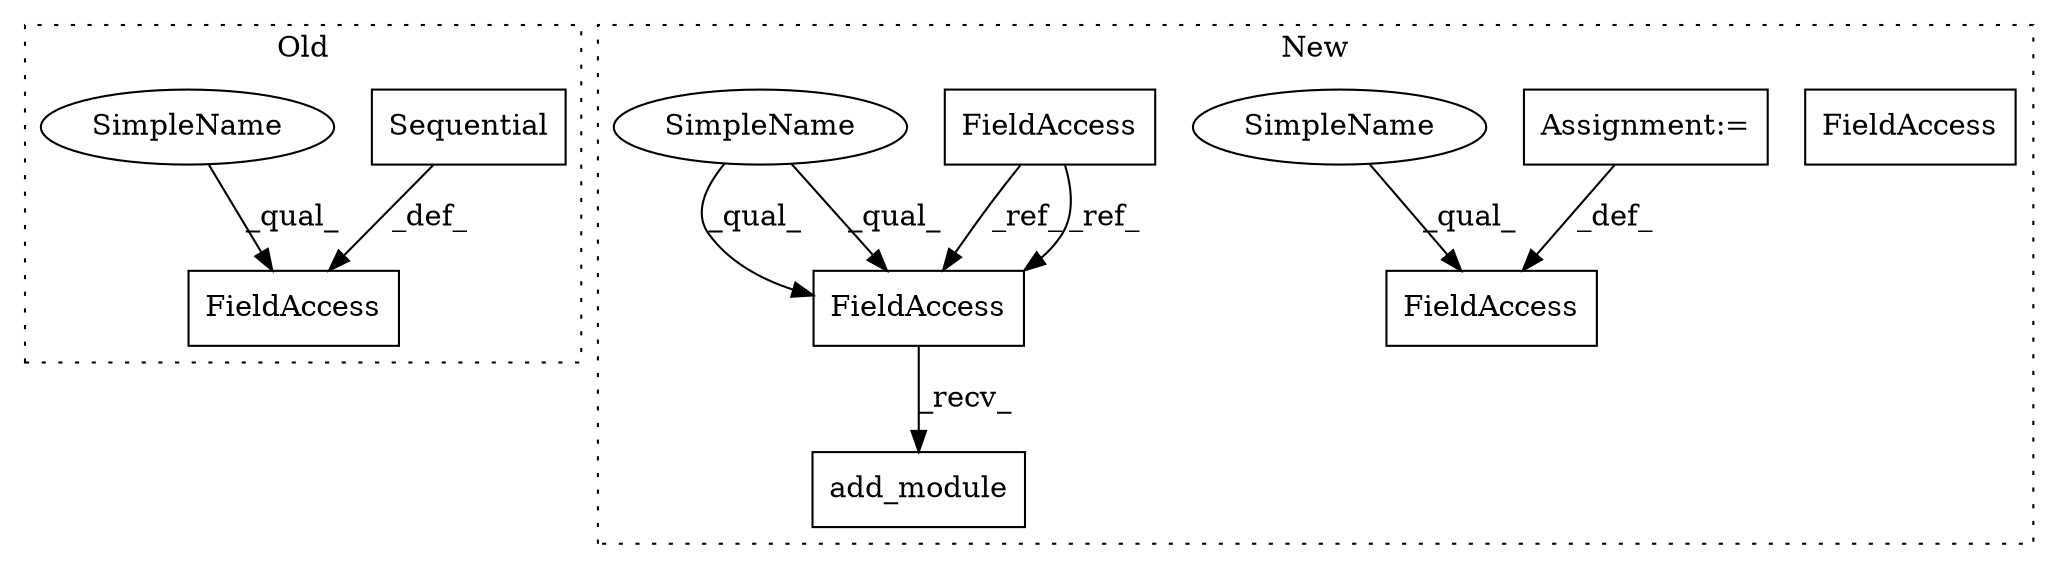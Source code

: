 digraph G {
subgraph cluster0 {
1 [label="Sequential" a="32" s="4201" l="12" shape="box"];
5 [label="FieldAccess" a="22" s="4180" l="11" shape="box"];
8 [label="SimpleName" a="42" s="4180" l="4" shape="ellipse"];
label = "Old";
style="dotted";
}
subgraph cluster1 {
2 [label="add_module" a="32" s="3842,3914" l="11,1" shape="box"];
3 [label="FieldAccess" a="22" s="3828" l="13" shape="box"];
4 [label="FieldAccess" a="22" s="3126" l="13" shape="box"];
6 [label="FieldAccess" a="22" s="3066" l="12" shape="box"];
7 [label="Assignment:=" a="7" s="3078" l="1" shape="box"];
9 [label="FieldAccess" a="22" s="3828" l="13" shape="box"];
10 [label="SimpleName" a="42" s="3066" l="4" shape="ellipse"];
11 [label="SimpleName" a="42" s="3828" l="4" shape="ellipse"];
label = "New";
style="dotted";
}
1 -> 5 [label="_def_"];
4 -> 9 [label="_ref_"];
4 -> 9 [label="_ref_"];
7 -> 6 [label="_def_"];
8 -> 5 [label="_qual_"];
9 -> 2 [label="_recv_"];
10 -> 6 [label="_qual_"];
11 -> 9 [label="_qual_"];
11 -> 9 [label="_qual_"];
}
